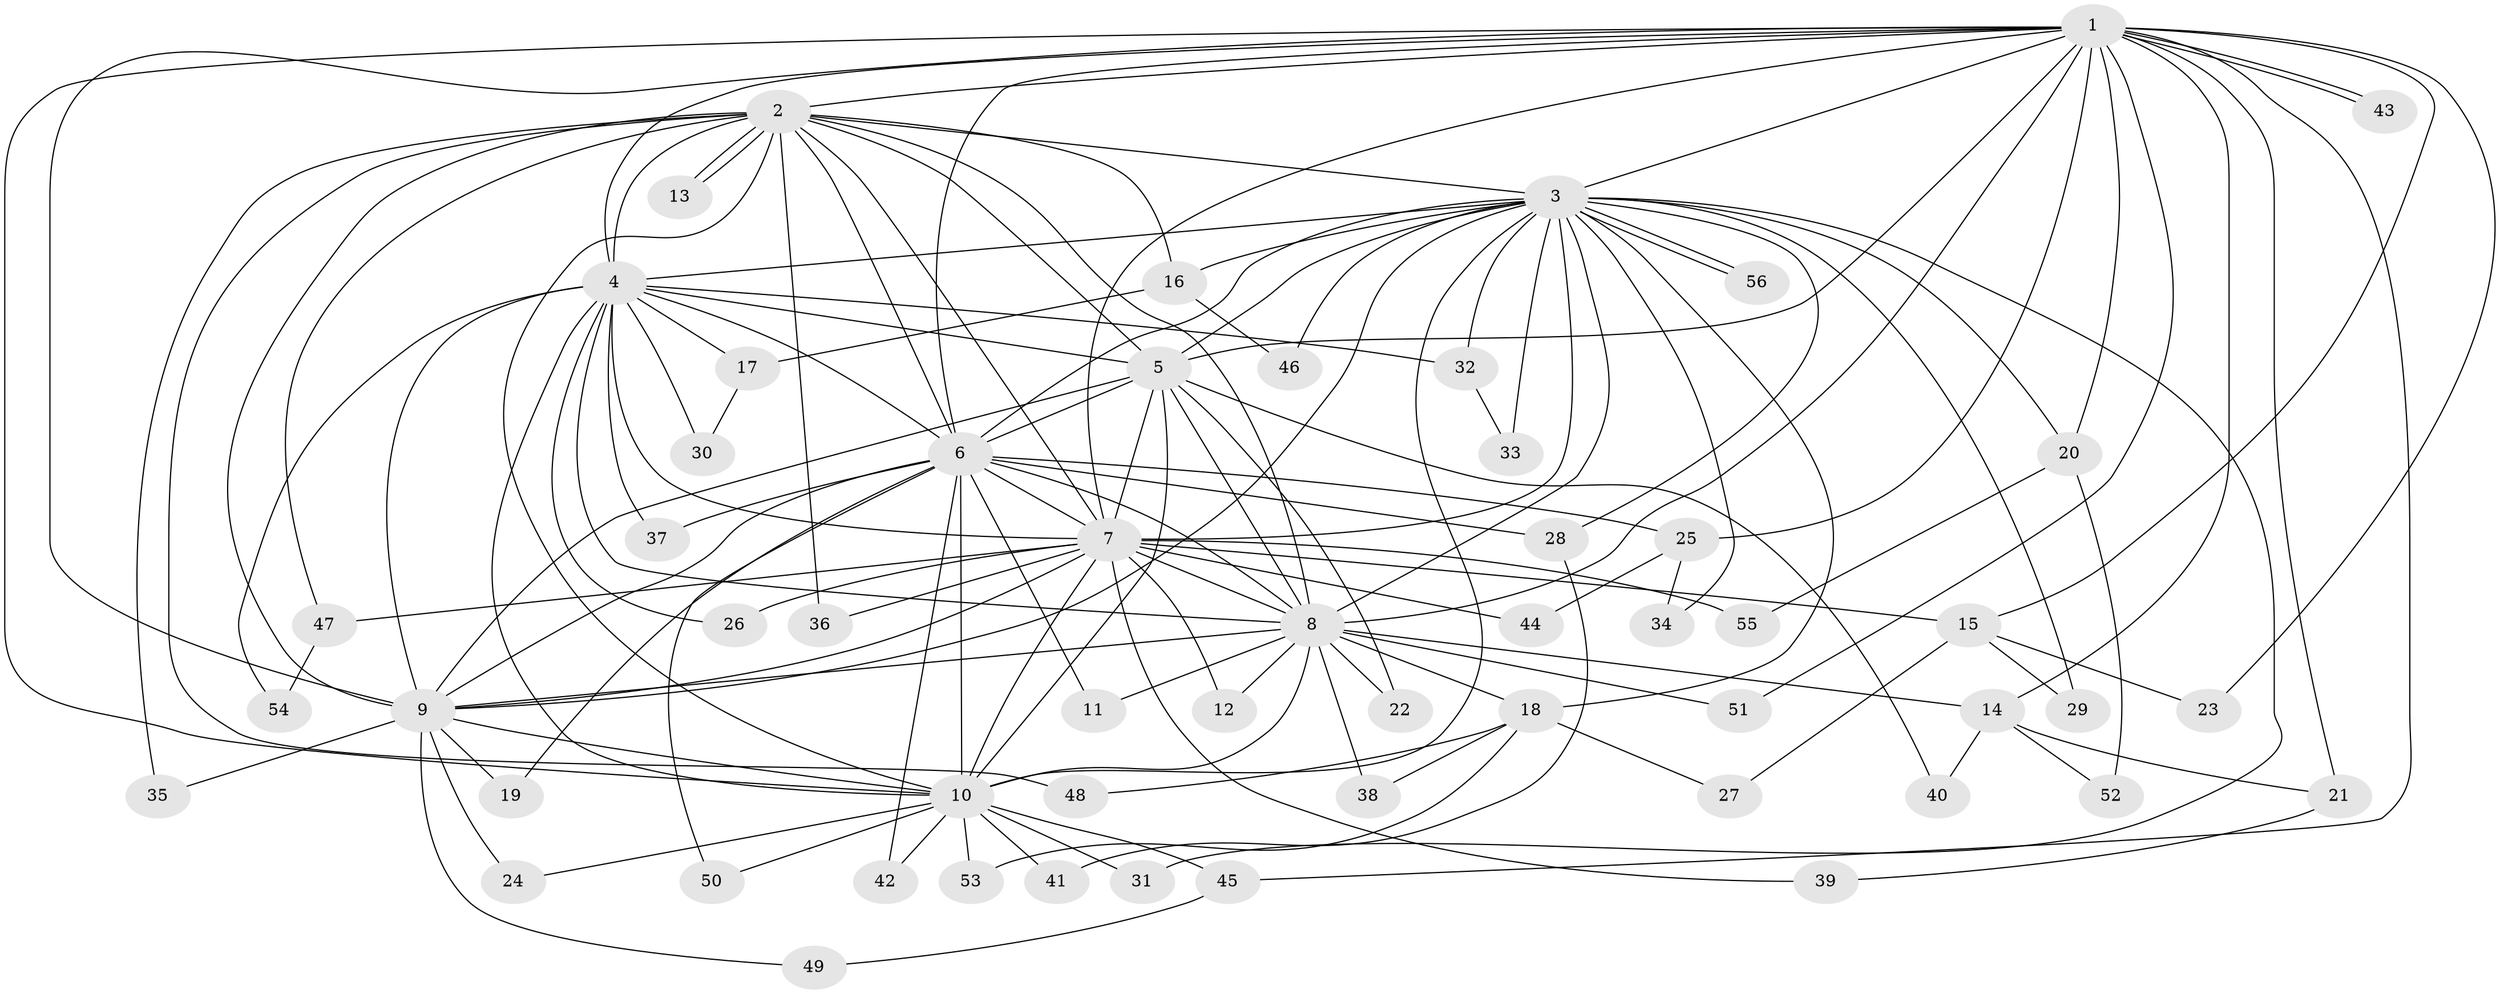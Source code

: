 // coarse degree distribution, {8: 0.03571428571428571, 16: 0.07142857142857142, 2: 0.39285714285714285, 1: 0.4642857142857143, 5: 0.03571428571428571}
// Generated by graph-tools (version 1.1) at 2025/47/03/04/25 21:47:34]
// undirected, 56 vertices, 137 edges
graph export_dot {
graph [start="1"]
  node [color=gray90,style=filled];
  1;
  2;
  3;
  4;
  5;
  6;
  7;
  8;
  9;
  10;
  11;
  12;
  13;
  14;
  15;
  16;
  17;
  18;
  19;
  20;
  21;
  22;
  23;
  24;
  25;
  26;
  27;
  28;
  29;
  30;
  31;
  32;
  33;
  34;
  35;
  36;
  37;
  38;
  39;
  40;
  41;
  42;
  43;
  44;
  45;
  46;
  47;
  48;
  49;
  50;
  51;
  52;
  53;
  54;
  55;
  56;
  1 -- 2;
  1 -- 3;
  1 -- 4;
  1 -- 5;
  1 -- 6;
  1 -- 7;
  1 -- 8;
  1 -- 9;
  1 -- 10;
  1 -- 14;
  1 -- 15;
  1 -- 20;
  1 -- 21;
  1 -- 23;
  1 -- 25;
  1 -- 43;
  1 -- 43;
  1 -- 45;
  1 -- 51;
  2 -- 3;
  2 -- 4;
  2 -- 5;
  2 -- 6;
  2 -- 7;
  2 -- 8;
  2 -- 9;
  2 -- 10;
  2 -- 13;
  2 -- 13;
  2 -- 16;
  2 -- 35;
  2 -- 36;
  2 -- 47;
  2 -- 48;
  3 -- 4;
  3 -- 5;
  3 -- 6;
  3 -- 7;
  3 -- 8;
  3 -- 9;
  3 -- 10;
  3 -- 16;
  3 -- 18;
  3 -- 20;
  3 -- 28;
  3 -- 29;
  3 -- 31;
  3 -- 32;
  3 -- 33;
  3 -- 34;
  3 -- 46;
  3 -- 56;
  3 -- 56;
  4 -- 5;
  4 -- 6;
  4 -- 7;
  4 -- 8;
  4 -- 9;
  4 -- 10;
  4 -- 17;
  4 -- 26;
  4 -- 30;
  4 -- 32;
  4 -- 37;
  4 -- 54;
  5 -- 6;
  5 -- 7;
  5 -- 8;
  5 -- 9;
  5 -- 10;
  5 -- 22;
  5 -- 40;
  6 -- 7;
  6 -- 8;
  6 -- 9;
  6 -- 10;
  6 -- 11;
  6 -- 19;
  6 -- 25;
  6 -- 28;
  6 -- 37;
  6 -- 42;
  6 -- 50;
  7 -- 8;
  7 -- 9;
  7 -- 10;
  7 -- 12;
  7 -- 15;
  7 -- 26;
  7 -- 36;
  7 -- 39;
  7 -- 44;
  7 -- 47;
  7 -- 55;
  8 -- 9;
  8 -- 10;
  8 -- 11;
  8 -- 12;
  8 -- 14;
  8 -- 18;
  8 -- 22;
  8 -- 38;
  8 -- 51;
  9 -- 10;
  9 -- 19;
  9 -- 24;
  9 -- 35;
  9 -- 49;
  10 -- 24;
  10 -- 31;
  10 -- 41;
  10 -- 42;
  10 -- 45;
  10 -- 50;
  10 -- 53;
  14 -- 21;
  14 -- 40;
  14 -- 52;
  15 -- 23;
  15 -- 27;
  15 -- 29;
  16 -- 17;
  16 -- 46;
  17 -- 30;
  18 -- 27;
  18 -- 38;
  18 -- 48;
  18 -- 53;
  20 -- 52;
  20 -- 55;
  21 -- 39;
  25 -- 34;
  25 -- 44;
  28 -- 41;
  32 -- 33;
  45 -- 49;
  47 -- 54;
}
